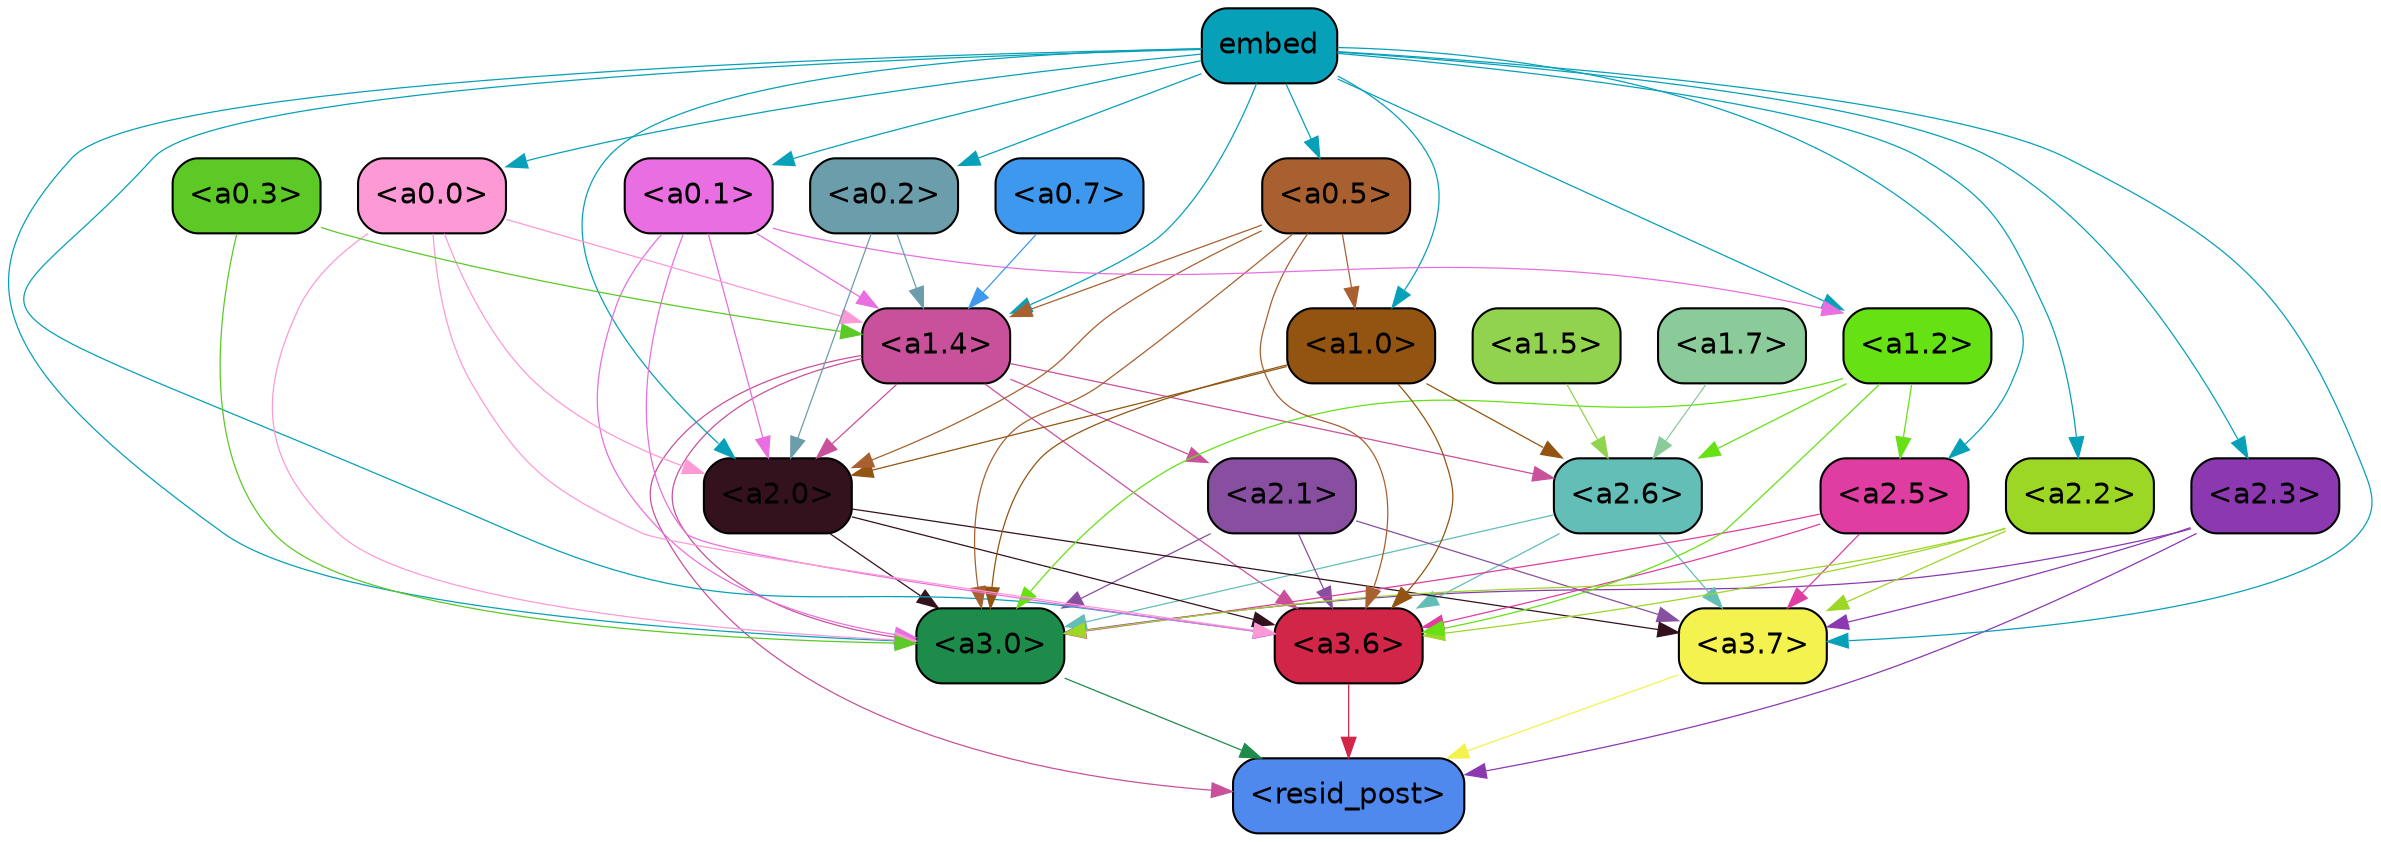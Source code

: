 strict digraph "" {
	graph [bgcolor=transparent,
		layout=dot,
		overlap=false,
		splines=true
	];
	"<a3.7>"	[color=black,
		fillcolor="#f4f24e",
		fontname=Helvetica,
		shape=box,
		style="filled, rounded"];
	"<resid_post>"	[color=black,
		fillcolor="#5089ee",
		fontname=Helvetica,
		shape=box,
		style="filled, rounded"];
	"<a3.7>" -> "<resid_post>"	[color="#f4f24e",
		penwidth=0.6];
	"<a3.6>"	[color=black,
		fillcolor="#d22649",
		fontname=Helvetica,
		shape=box,
		style="filled, rounded"];
	"<a3.6>" -> "<resid_post>"	[color="#d22649",
		penwidth=0.6];
	"<a3.0>"	[color=black,
		fillcolor="#1d8c4b",
		fontname=Helvetica,
		shape=box,
		style="filled, rounded"];
	"<a3.0>" -> "<resid_post>"	[color="#1d8c4b",
		penwidth=0.6];
	"<a2.3>"	[color=black,
		fillcolor="#8c38b1",
		fontname=Helvetica,
		shape=box,
		style="filled, rounded"];
	"<a2.3>" -> "<a3.7>"	[color="#8c38b1",
		penwidth=0.6];
	"<a2.3>" -> "<resid_post>"	[color="#8c38b1",
		penwidth=0.6];
	"<a2.3>" -> "<a3.0>"	[color="#8c38b1",
		penwidth=0.6];
	"<a1.4>"	[color=black,
		fillcolor="#c9519b",
		fontname=Helvetica,
		shape=box,
		style="filled, rounded"];
	"<a1.4>" -> "<resid_post>"	[color="#c9519b",
		penwidth=0.6];
	"<a1.4>" -> "<a3.6>"	[color="#c9519b",
		penwidth=0.6];
	"<a1.4>" -> "<a3.0>"	[color="#c9519b",
		penwidth=0.6];
	"<a2.6>"	[color=black,
		fillcolor="#62beb7",
		fontname=Helvetica,
		shape=box,
		style="filled, rounded"];
	"<a1.4>" -> "<a2.6>"	[color="#c9519b",
		penwidth=0.6];
	"<a2.1>"	[color=black,
		fillcolor="#884e9f",
		fontname=Helvetica,
		shape=box,
		style="filled, rounded"];
	"<a1.4>" -> "<a2.1>"	[color="#c9519b",
		penwidth=0.6];
	"<a2.0>"	[color=black,
		fillcolor="#33111d",
		fontname=Helvetica,
		shape=box,
		style="filled, rounded"];
	"<a1.4>" -> "<a2.0>"	[color="#c9519b",
		penwidth=0.6];
	"<a2.6>" -> "<a3.7>"	[color="#62beb7",
		penwidth=0.6];
	"<a2.6>" -> "<a3.6>"	[color="#62beb7",
		penwidth=0.6];
	"<a2.6>" -> "<a3.0>"	[color="#62beb7",
		penwidth=0.6];
	"<a2.5>"	[color=black,
		fillcolor="#df3da1",
		fontname=Helvetica,
		shape=box,
		style="filled, rounded"];
	"<a2.5>" -> "<a3.7>"	[color="#df3da1",
		penwidth=0.6];
	"<a2.5>" -> "<a3.6>"	[color="#df3da1",
		penwidth=0.6];
	"<a2.5>" -> "<a3.0>"	[color="#df3da1",
		penwidth=0.6];
	"<a2.2>"	[color=black,
		fillcolor="#9cd725",
		fontname=Helvetica,
		shape=box,
		style="filled, rounded"];
	"<a2.2>" -> "<a3.7>"	[color="#9cd725",
		penwidth=0.6];
	"<a2.2>" -> "<a3.6>"	[color="#9cd725",
		penwidth=0.6];
	"<a2.2>" -> "<a3.0>"	[color="#9cd725",
		penwidth=0.6];
	"<a2.1>" -> "<a3.7>"	[color="#884e9f",
		penwidth=0.6];
	"<a2.1>" -> "<a3.6>"	[color="#884e9f",
		penwidth=0.6];
	"<a2.1>" -> "<a3.0>"	[color="#884e9f",
		penwidth=0.6];
	"<a2.0>" -> "<a3.7>"	[color="#33111d",
		penwidth=0.6];
	"<a2.0>" -> "<a3.6>"	[color="#33111d",
		penwidth=0.6];
	"<a2.0>" -> "<a3.0>"	[color="#33111d",
		penwidth=0.6];
	embed	[color=black,
		fillcolor="#06a1b9",
		fontname=Helvetica,
		shape=box,
		style="filled, rounded"];
	embed -> "<a3.7>"	[color="#06a1b9",
		penwidth=0.6];
	embed -> "<a3.6>"	[color="#06a1b9",
		penwidth=0.6];
	embed -> "<a3.0>"	[color="#06a1b9",
		penwidth=0.6];
	embed -> "<a2.3>"	[color="#06a1b9",
		penwidth=0.6];
	embed -> "<a1.4>"	[color="#06a1b9",
		penwidth=0.6];
	embed -> "<a2.5>"	[color="#06a1b9",
		penwidth=0.6];
	embed -> "<a2.2>"	[color="#06a1b9",
		penwidth=0.6];
	embed -> "<a2.0>"	[color="#06a1b9",
		penwidth=0.6];
	"<a1.2>"	[color=black,
		fillcolor="#65e114",
		fontname=Helvetica,
		shape=box,
		style="filled, rounded"];
	embed -> "<a1.2>"	[color="#06a1b9",
		penwidth=0.6];
	"<a1.0>"	[color=black,
		fillcolor="#925410",
		fontname=Helvetica,
		shape=box,
		style="filled, rounded"];
	embed -> "<a1.0>"	[color="#06a1b9",
		penwidth=0.6];
	"<a0.5>"	[color=black,
		fillcolor="#a96031",
		fontname=Helvetica,
		shape=box,
		style="filled, rounded"];
	embed -> "<a0.5>"	[color="#06a1b9",
		penwidth=0.6];
	"<a0.1>"	[color=black,
		fillcolor="#e96ee1",
		fontname=Helvetica,
		shape=box,
		style="filled, rounded"];
	embed -> "<a0.1>"	[color="#06a1b9",
		penwidth=0.6];
	"<a0.0>"	[color=black,
		fillcolor="#fd9ad5",
		fontname=Helvetica,
		shape=box,
		style="filled, rounded"];
	embed -> "<a0.0>"	[color="#06a1b9",
		penwidth=0.6];
	"<a0.2>"	[color=black,
		fillcolor="#6c9daa",
		fontname=Helvetica,
		shape=box,
		style="filled, rounded"];
	embed -> "<a0.2>"	[color="#06a1b9",
		penwidth=0.6];
	"<a1.2>" -> "<a3.6>"	[color="#65e114",
		penwidth=0.6];
	"<a1.2>" -> "<a3.0>"	[color="#65e114",
		penwidth=0.6];
	"<a1.2>" -> "<a2.6>"	[color="#65e114",
		penwidth=0.6];
	"<a1.2>" -> "<a2.5>"	[color="#65e114",
		penwidth=0.6];
	"<a1.0>" -> "<a3.6>"	[color="#925410",
		penwidth=0.6];
	"<a1.0>" -> "<a3.0>"	[color="#925410",
		penwidth=0.6];
	"<a1.0>" -> "<a2.6>"	[color="#925410",
		penwidth=0.6];
	"<a1.0>" -> "<a2.0>"	[color="#925410",
		penwidth=0.6];
	"<a0.5>" -> "<a3.6>"	[color="#a96031",
		penwidth=0.6];
	"<a0.5>" -> "<a3.0>"	[color="#a96031",
		penwidth=0.6];
	"<a0.5>" -> "<a1.4>"	[color="#a96031",
		penwidth=0.6];
	"<a0.5>" -> "<a2.0>"	[color="#a96031",
		penwidth=0.6];
	"<a0.5>" -> "<a1.0>"	[color="#a96031",
		penwidth=0.6];
	"<a0.1>" -> "<a3.6>"	[color="#e96ee1",
		penwidth=0.6];
	"<a0.1>" -> "<a3.0>"	[color="#e96ee1",
		penwidth=0.6];
	"<a0.1>" -> "<a1.4>"	[color="#e96ee1",
		penwidth=0.6];
	"<a0.1>" -> "<a2.0>"	[color="#e96ee1",
		penwidth=0.6];
	"<a0.1>" -> "<a1.2>"	[color="#e96ee1",
		penwidth=0.6];
	"<a0.3>"	[color=black,
		fillcolor="#5cc926",
		fontname=Helvetica,
		shape=box,
		style="filled, rounded"];
	"<a0.3>" -> "<a3.0>"	[color="#5cc926",
		penwidth=0.6];
	"<a0.3>" -> "<a1.4>"	[color="#5cc926",
		penwidth=0.6];
	"<a0.0>" -> "<a3.6>"	[color="#fd9ad5",
		penwidth=0.6];
	"<a0.0>" -> "<a3.0>"	[color="#fd9ad5",
		penwidth=0.6];
	"<a0.0>" -> "<a1.4>"	[color="#fd9ad5",
		penwidth=0.6];
	"<a0.0>" -> "<a2.0>"	[color="#fd9ad5",
		penwidth=0.6];
	"<a0.2>" -> "<a1.4>"	[color="#6c9daa",
		penwidth=0.6];
	"<a0.2>" -> "<a2.0>"	[color="#6c9daa",
		penwidth=0.6];
	"<a1.7>"	[color=black,
		fillcolor="#8bcb9a",
		fontname=Helvetica,
		shape=box,
		style="filled, rounded"];
	"<a1.7>" -> "<a2.6>"	[color="#8bcb9a",
		penwidth=0.6];
	"<a1.5>"	[color=black,
		fillcolor="#91d34e",
		fontname=Helvetica,
		shape=box,
		style="filled, rounded"];
	"<a1.5>" -> "<a2.6>"	[color="#91d34e",
		penwidth=0.6];
	"<a0.7>"	[color=black,
		fillcolor="#3e98ed",
		fontname=Helvetica,
		shape=box,
		style="filled, rounded"];
	"<a0.7>" -> "<a1.4>"	[color="#3e98ed",
		penwidth=0.6];
}
